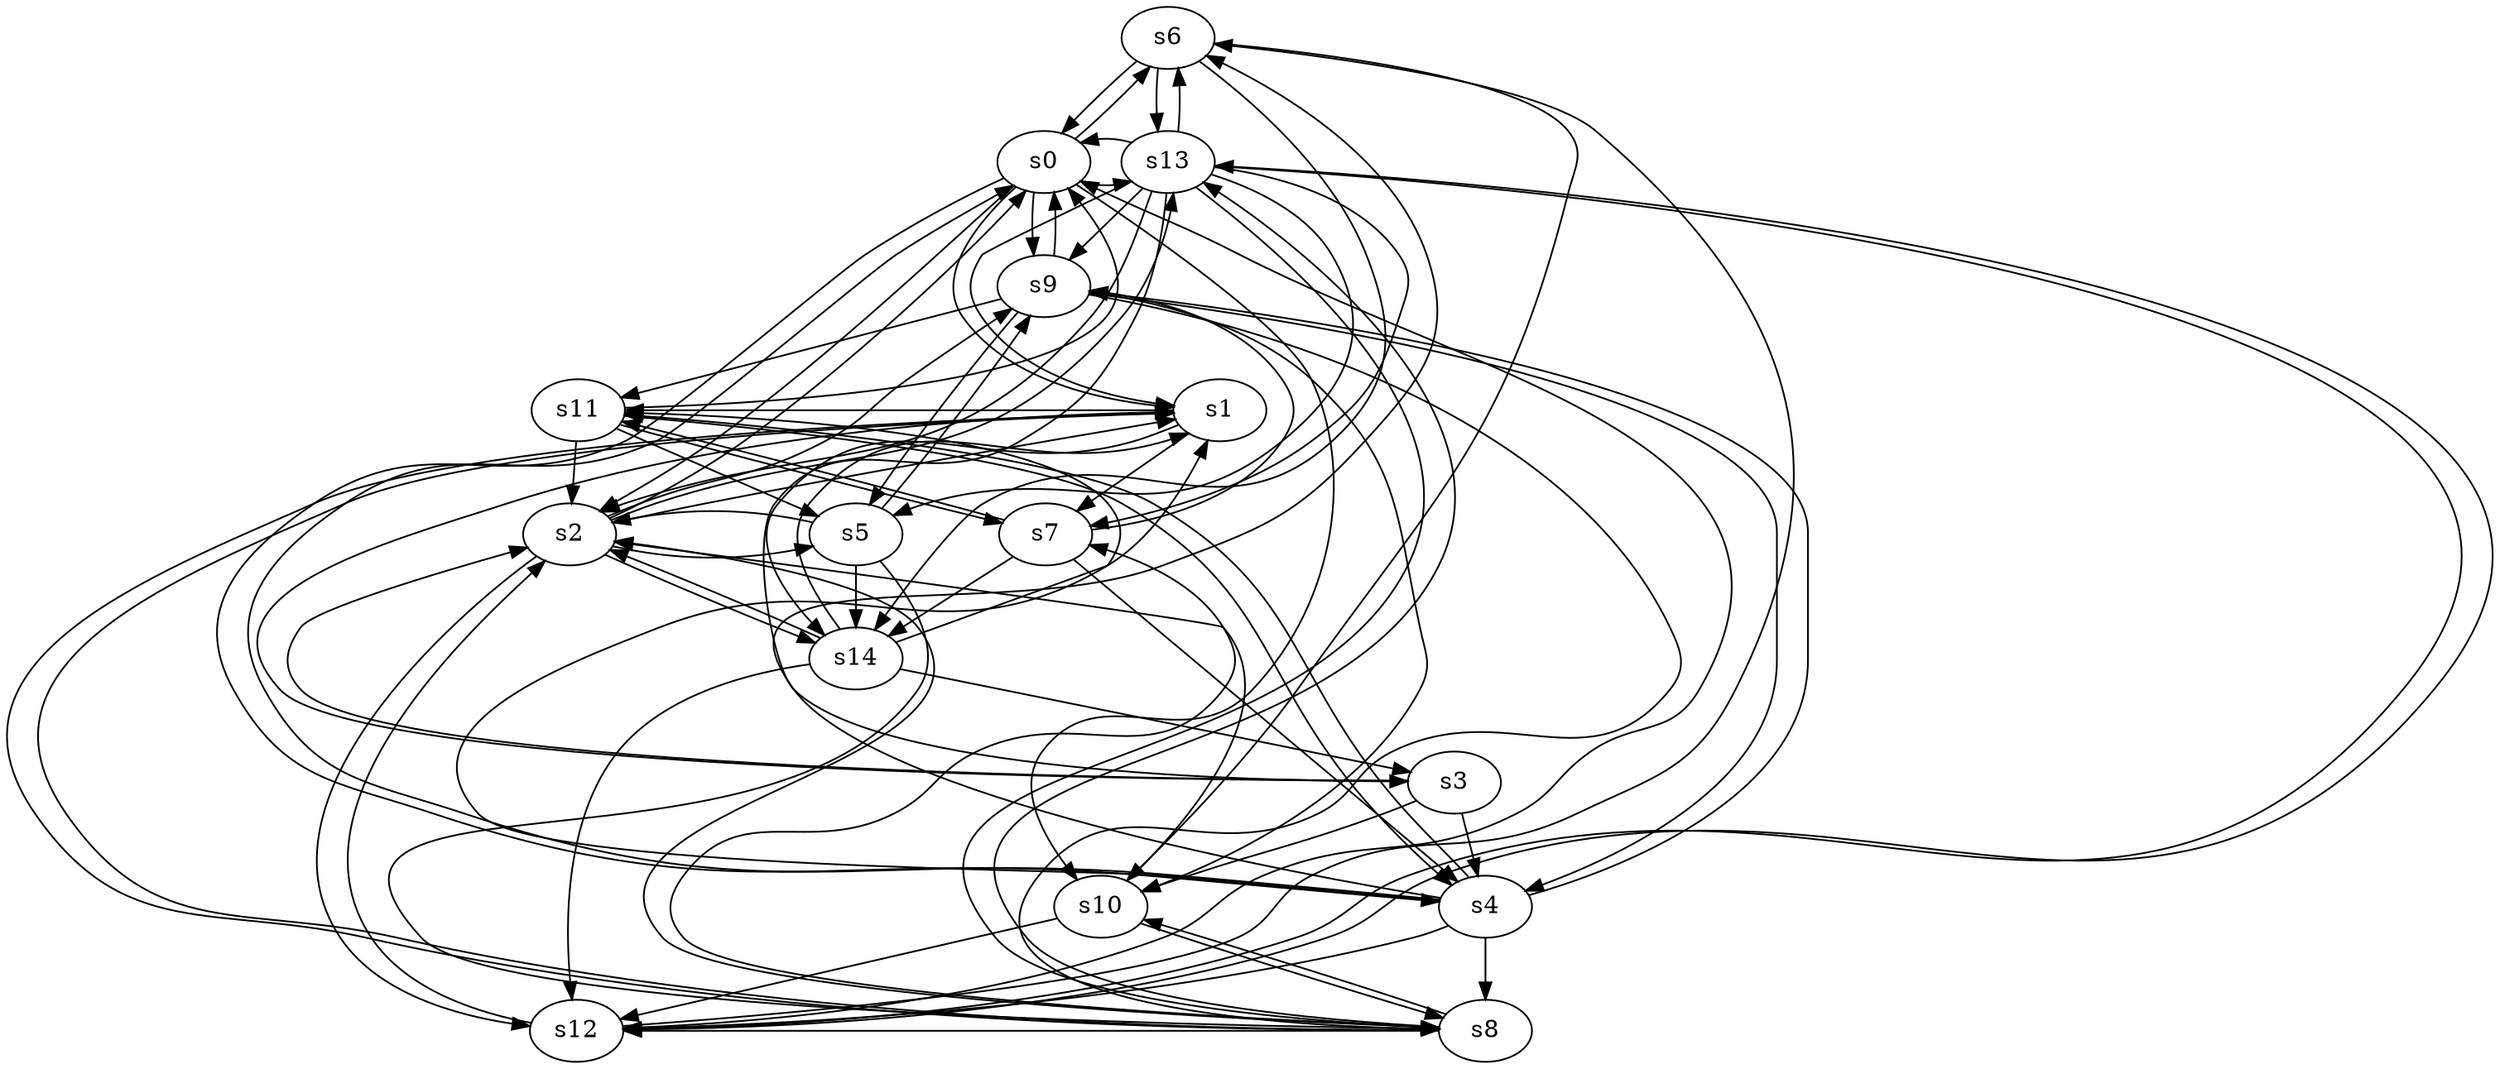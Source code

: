 digraph game_0984_complex_15 {
    s0 [name="s0", player=1];
    s1 [name="s1", player=0, target=1];
    s2 [name="s2", player=1];
    s3 [name="s3", player=1];
    s4 [name="s4", player=1, target=1];
    s5 [name="s5", player=1, target=1];
    s6 [name="s6", player=0];
    s7 [name="s7", player=1, target=1];
    s8 [name="s8", player=0, target=1];
    s9 [name="s9", player=1, target=1];
    s10 [name="s10", player=1, target=1];
    s11 [name="s11", player=1];
    s12 [name="s12", player=0];
    s13 [name="s13", player=1];
    s14 [name="s14", player=0];

    s0 -> s1 [constraint="time % 2 == 0 && time % 3 == 1"];
    s0 -> s2 [constraint="!(time % 4 == 2)"];
    s0 -> s4 [constraint="time == 12 || time == 13 || time == 19"];
    s0 -> s6 [constraint="!(time % 3 == 0)"];
    s0 -> s9;
    s0 -> s10 [constraint="time % 2 == 0 && time % 4 == 2"];
    s0 -> s13 [constraint="!(time % 6 == 0)"];
    s1 -> s7;
    s1 -> s8 [constraint="time % 2 == 1"];
    s1 -> s11 [constraint="time % 4 == 0 || time % 3 == 1"];
    s1 -> s14 [constraint="time == 1 || time == 7 || time == 10 || time == 18"];
    s2 -> s0 [constraint="time % 4 == 2"];
    s2 -> s1 [constraint="!(time % 4 == 0)"];
    s2 -> s5 [constraint="time % 2 == 1 || time % 2 == 1"];
    s2 -> s9 [constraint="time % 5 == 2"];
    s2 -> s12 [constraint="time == 5 || time == 10 || time == 15"];
    s2 -> s13 [constraint="!(time % 5 == 3)"];
    s2 -> s14;
    s3 -> s1 [constraint="time % 3 == 0"];
    s3 -> s2 [constraint="time % 3 == 2 || time % 4 == 0"];
    s3 -> s4;
    s3 -> s10;
    s4 -> s0 [constraint="!(time % 4 == 1)"];
    s4 -> s1 [constraint="time % 4 == 3"];
    s4 -> s6 [constraint="time % 4 == 0 || time % 2 == 1"];
    s4 -> s8;
    s4 -> s9 [constraint="!(time % 5 == 4)"];
    s4 -> s11 [constraint="time % 4 == 1 || time % 3 == 2"];
    s4 -> s12 [constraint="time == 10 || time == 17"];
    s5 -> s2 [constraint="time % 4 == 1 && time % 5 == 3"];
    s5 -> s8 [constraint="!(time % 4 == 3)"];
    s5 -> s9;
    s5 -> s14;
    s6 -> s0;
    s6 -> s10 [constraint="!(time % 6 == 4)"];
    s6 -> s13;
    s6 -> s14 [constraint="time % 2 == 0 || time % 2 == 1"];
    s7 -> s4 [constraint="time == 3"];
    s7 -> s9 [constraint="!(time % 4 == 3)"];
    s7 -> s11 [constraint="!(time % 3 == 0)"];
    s7 -> s14;
    s8 -> s1 [constraint="time % 7 == 2"];
    s8 -> s2 [constraint="time % 4 == 2 && time % 3 == 2"];
    s8 -> s7 [constraint="time % 3 == 2 && time % 3 == 1"];
    s8 -> s10 [constraint="!(time % 4 == 3)"];
    s8 -> s12 [constraint="time == 0 || time == 8"];
    s8 -> s13 [constraint="!(time % 3 == 2)"];
    s9 -> s0 [constraint="time % 5 == 3 || time % 2 == 1"];
    s9 -> s4;
    s9 -> s5 [constraint="time == 12 || time == 15 || time == 19 || time == 22 || time == 27"];
    s9 -> s8 [constraint="time % 2 == 1 || time % 3 == 0"];
    s9 -> s10 [constraint="time == 20 || time == 23"];
    s9 -> s11;
    s10 -> s2 [constraint="time == 1 || time == 7 || time == 8"];
    s10 -> s8 [constraint="time == 8 || time == 17"];
    s10 -> s12;
    s11 -> s0 [constraint="!(time % 3 == 0)"];
    s11 -> s2;
    s11 -> s4 [constraint="time % 2 == 0"];
    s11 -> s5;
    s11 -> s7;
    s12 -> s0 [constraint="!(time % 2 == 0)"];
    s12 -> s2;
    s12 -> s6 [constraint="time % 4 == 0 && time % 5 == 0"];
    s12 -> s13 [constraint="time == 5 || time == 7 || time == 10 || time == 13 || time == 21"];
    s13 -> s0 [constraint="time == 3 || time == 7 || time == 22 || time == 23"];
    s13 -> s1 [constraint="time % 3 == 1"];
    s13 -> s2 [constraint="time % 5 == 0 || time % 5 == 0"];
    s13 -> s3 [constraint="time % 2 == 1 && time % 5 == 1"];
    s13 -> s5 [constraint="time % 2 == 1 && time % 3 == 0"];
    s13 -> s6;
    s13 -> s7 [constraint="time % 4 == 2 || time % 4 == 1"];
    s13 -> s8 [constraint="time % 3 == 2 && time % 3 == 1"];
    s13 -> s9 [constraint="time % 3 == 2 && time % 3 == 1"];
    s13 -> s12 [constraint="time % 3 == 2 && time % 4 == 3"];
    s14 -> s1 [constraint="time % 2 == 0 && time % 3 == 2"];
    s14 -> s2 [constraint="time % 2 == 0"];
    s14 -> s3;
    s14 -> s11 [constraint="time == 16 || time == 17"];
    s14 -> s12;
}
